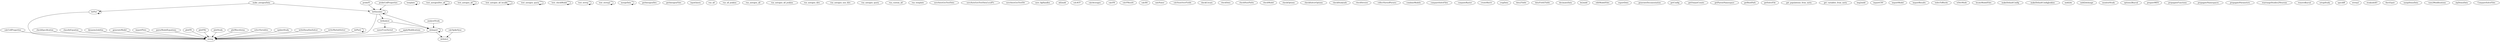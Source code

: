 /* Created by mdot for Matlab */
digraph m2html {
  make_autogenData -> dsPlot;
  make_autogenData -> dsSimulate;
  template -> template;
  test_autogenDirs_all -> test_autogenDirs_all;
  test_autogen_all -> test_autogen_all;
  test_autogen_all_localfn -> test_autogen_all_localfn;
  test_autogen_query -> test_autogen_query;
  test_checkModel -> test_checkModel;
  test_strrep -> test_strrep;
  test_strrep2 -> test_strrep2;
  analyzeStudy -> dsImport;
  applyModifications -> strrep;
  calcCellProperties -> strrep;
  calcSpikeSync -> dsSelect;
  checkSpecification -> strrep;
  classifyEquation -> strrep;
  dynasim2odefun -> strrep;
  generateModel -> strrep;
  importPlots -> strrep;
  mergeData -> mergeData;
  parseModelEquations -> strrep;
  plotFR -> strrep;
  plotFR2 -> strrep;
  plotStudy -> strrep;
  plotWaveforms -> strrep;
  probeCellProperties -> dsSimulate;
  probeFI -> dsSimulate;
  selectVariables -> strrep;
  updateStudy -> strrep;
  writeDynaSimSolver -> strrep;
  writeMatlabSolver -> strrep;
  dsAnalyze -> nameFromVaried;
  dsAnalyze -> dsImport;
  dsImport -> strrep;
  dsImport -> dsImport;
  dsImport -> dsSelect;
  dsPlot -> strrep;
  dsPlot -> dsPlot;
  dsPlot2 -> strrep;
  dsPlot2 -> dsPlot2;
  dsSimulate -> strrep;
  dsSimulate -> dsAnalyze;
  dsSimulate -> dsImport;
  dsSimulate -> dsSimulate;

  getAutogenDirs [URL="functions/+ds/+unit/getAutogenDirs.html"];
  getAutogenFiles [URL="functions/+ds/+unit/getAutogenFiles.html"];
  inputQuery [URL="functions/+ds/+unit/inputQuery.html"];
  make_autogenData [URL="functions/+ds/+unit/make_autogenData.html"];
  run_all [URL="functions/+ds/+unit/run_all.html"];
  run_all_jenkins [URL="functions/+ds/+unit/run_all_jenkins.html"];
  run_autogen_all [URL="functions/+ds/+unit/run_autogen_all.html"];
  run_autogen_all_jenkins [URL="functions/+ds/+unit/run_autogen_all_jenkins.html"];
  run_autogen_dirs [URL="functions/+ds/+unit/run_autogen_dirs.html"];
  run_autogen_non_dirs [URL="functions/+ds/+unit/run_autogen_non_dirs.html"];
  run_autogen_query [URL="functions/+ds/+unit/run_autogen_query.html"];
  run_custom_all [URL="functions/+ds/+unit/run_custom_all.html"];
  run_template [URL="functions/+ds/+unit/run_template.html"];
  saveAutoGenTestData [URL="functions/+ds/+unit/saveAutoGenTestData.html"];
  saveAutoGenTestDataLocalFn [URL="functions/+ds/+unit/saveAutoGenTestDataLocalFn.html"];
  saveAutoGenTestDir [URL="functions/+ds/+unit/saveAutoGenTestDir.html"];
  save_figHandles [URL="functions/+ds/+unit/save_figHandles.html"];
  template [URL="functions/+ds/+unit/template.html"];
  test_autogenDirs_all [URL="functions/+ds/+unit/test_autogenDirs_all.html"];
  test_autogen_all [URL="functions/+ds/+unit/test_autogen_all.html"];
  test_autogen_all_localfn [URL="functions/+ds/+unit/test_autogen_all_localfn.html"];
  test_autogen_query [URL="functions/+ds/+unit/test_autogen_query.html"];
  test_checkModel [URL="functions/+ds/+unit/test_checkModel.html"];
  test_strrep [URL="functions/+ds/+unit/test_strrep.html"];
  test_strrep2 [URL="functions/+ds/+unit/test_strrep2.html"];
  all2mdd [URL="functions/+ds/all2mdd.html"];
  analyzeStudy [URL="functions/+ds/analyzeStudy.html"];
  applyModifications [URL="functions/+ds/applyModifications.html"];
  calcACF [URL="functions/+ds/calcACF.html"];
  calcAverages [URL="functions/+ds/calcAverages.html"];
  calcCellProperties [URL="functions/+ds/calcCellProperties.html"];
  calcFR [URL="functions/+ds/calcFR.html"];
  calcFRmulti [URL="functions/+ds/calcFRmulti.html"];
  calcISI [URL="functions/+ds/calcISI.html"];
  calcPower [URL="functions/+ds/calcPower.html"];
  calcSpikeSync [URL="functions/+ds/calcSpikeSync.html"];
  calcSumOverFields [URL="functions/+ds/calcSumOverFields.html"];
  checkCovary [URL="functions/+ds/checkCovary.html"];
  checkData [URL="functions/+ds/checkData.html"];
  checkHostPaths [URL="functions/+ds/checkHostPaths.html"];
  checkModel [URL="functions/+ds/checkModel.html"];
  checkOptions [URL="functions/+ds/checkOptions.html"];
  checkSolverOptions [URL="functions/+ds/checkSolverOptions.html"];
  checkSpecification [URL="functions/+ds/checkSpecification.html"];
  checkStudyinfo [URL="functions/+ds/checkStudyinfo.html"];
  checkVersion [URL="functions/+ds/checkVersion.html"];
  classifyEquation [URL="functions/+ds/classifyEquation.html"];
  collectVariedParams [URL="functions/+ds/collectVariedParams.html"];
  combineModels [URL="functions/+ds/combineModels.html"];
  compareSolveFiles [URL="functions/+ds/compareSolveFiles.html"];
  computeRaster [URL="functions/+ds/computeRaster.html"];
  createBatch [URL="functions/+ds/createBatch.html"];
  cropData [URL="functions/+ds/cropData.html"];
  data2Table [URL="functions/+ds/data2Table.html"];
  dataField2Table [URL="functions/+ds/dataField2Table.html"];
  decimateData [URL="functions/+ds/decimateData.html"];
  ds2mdd [URL="functions/+ds/ds2mdd.html"];
  dynasim2odefun [URL="functions/+ds/dynasim2odefun.html"];
  editModelFiles [URL="functions/+ds/editModelFiles.html"];
  exportData [URL="functions/+ds/exportData.html"];
  generateDocumentation [URL="functions/+ds/generateDocumentation.html"];
  generateModel [URL="functions/+ds/generateModel.html"];
  getConfig [URL="functions/+ds/getConfig.html"];
  getOutputCounts [URL="functions/+ds/getOutputCounts.html"];
  getParentNamespace [URL="functions/+ds/getParentNamespace.html"];
  getRootPath [URL="functions/+ds/getRootPath.html"];
  getSolveFile [URL="functions/+ds/getSolveFile.html"];
  get_populations_from_meta [URL="functions/+ds/get_populations_from_meta.html"];
  get_variables_from_meta [URL="functions/+ds/get_variables_from_meta.html"];
  img2mdd [URL="functions/+ds/img2mdd.html"];
  importCSV [URL="functions/+ds/importCSV.html"];
  importModel [URL="functions/+ds/importModel.html"];
  importPlots [URL="functions/+ds/importPlots.html"];
  importResults [URL="functions/+ds/importResults.html"];
  indexToBlocks [URL="functions/+ds/indexToBlocks.html"];
  isDevMode [URL="functions/+ds/isDevMode.html"];
  locateModelFiles [URL="functions/+ds/locateModelFiles.html"];
  makeDefaultConfig [URL="functions/+ds/makeDefaultConfig.html"];
  makeDefaultConfigJenkins [URL="functions/+ds/makeDefaultConfigJenkins.html"];
  mdd2ds [URL="functions/+ds/mdd2ds.html"];
  mdd2dsImage [URL="functions/+ds/mdd2dsImage.html"];
  mergeData [URL="functions/+ds/mergeData.html"];
  monitorStudy [URL="functions/+ds/monitorStudy.html"];
  nameFromVaried [URL="functions/+ds/nameFromVaried.html"];
  options2Keyval [URL="functions/+ds/options2Keyval.html"];
  parseModelEquations [URL="functions/+ds/parseModelEquations.html"];
  plotFR [URL="functions/+ds/plotFR.html"];
  plotFR2 [URL="functions/+ds/plotFR2.html"];
  plotStudy [URL="functions/+ds/plotStudy.html"];
  plotWaveforms [URL="functions/+ds/plotWaveforms.html"];
  prepareMEX [URL="functions/+ds/prepareMEX.html"];
  probeCellProperties [URL="functions/+ds/probeCellProperties.html"];
  probeFI [URL="functions/+ds/probeFI.html"];
  propagateFunctions [URL="functions/+ds/propagateFunctions.html"];
  propagateNamespaces [URL="functions/+ds/propagateNamespaces.html"];
  propagateParameters [URL="functions/+ds/propagateParameters.html"];
  rearrangeStudies2Neurons [URL="functions/+ds/rearrangeStudies2Neurons.html"];
  removeKeyval [URL="functions/+ds/removeKeyval.html"];
  selectVariables [URL="functions/+ds/selectVariables.html"];
  setupStudy [URL="functions/+ds/setupStudy.html"];
  specdiff [URL="functions/+ds/specdiff.html"];
  strrep [URL="functions/+ds/strrep.html"];
  strrep2 [URL="functions/+ds/strrep2.html"];
  studyinfoIO [URL="functions/+ds/studyinfoIO.html"];
  thevEquiv [URL="functions/+ds/thevEquiv.html"];
  unzipDemoData [URL="functions/+ds/unzipDemoData.html"];
  updateStudy [URL="functions/+ds/updateStudy.html"];
  vary2Modifications [URL="functions/+ds/vary2Modifications.html"];
  writeDynaSimSolver [URL="functions/+ds/writeDynaSimSolver.html"];
  writeMatlabSolver [URL="functions/+ds/writeMatlabSolver.html"];
  zipDemoData [URL="functions/+ds/zipDemoData.html"];
  CompareSolveFiles [URL="functions/CompareSolveFiles.html"];
  dsAnalyze [URL="functions/dsAnalyze.html"];
  dsImport [URL="functions/dsImport.html"];
  dsPlot [URL="functions/dsPlot.html"];
  dsPlot2 [URL="functions/dsPlot2.html"];
  dsSelect [URL="functions/dsSelect.html"];
  dsSimulate [URL="functions/dsSimulate.html"];
}